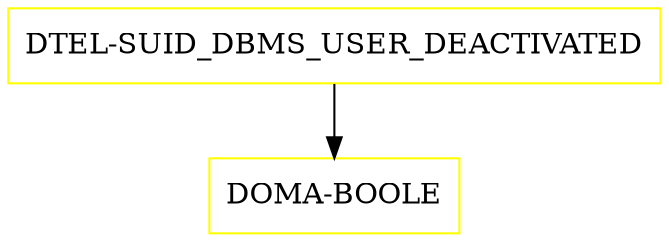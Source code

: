 digraph G {
  "DTEL-SUID_DBMS_USER_DEACTIVATED" [shape=box,color=yellow];
  "DOMA-BOOLE" [shape=box,color=yellow,URL="./DOMA_BOOLE.html"];
  "DTEL-SUID_DBMS_USER_DEACTIVATED" -> "DOMA-BOOLE";
}
